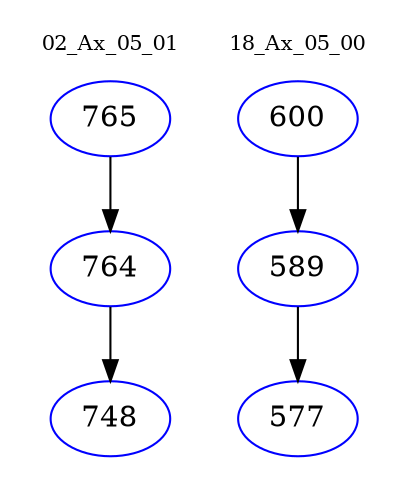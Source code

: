 digraph{
subgraph cluster_0 {
color = white
label = "02_Ax_05_01";
fontsize=10;
T0_765 [label="765", color="blue"]
T0_765 -> T0_764 [color="black"]
T0_764 [label="764", color="blue"]
T0_764 -> T0_748 [color="black"]
T0_748 [label="748", color="blue"]
}
subgraph cluster_1 {
color = white
label = "18_Ax_05_00";
fontsize=10;
T1_600 [label="600", color="blue"]
T1_600 -> T1_589 [color="black"]
T1_589 [label="589", color="blue"]
T1_589 -> T1_577 [color="black"]
T1_577 [label="577", color="blue"]
}
}
